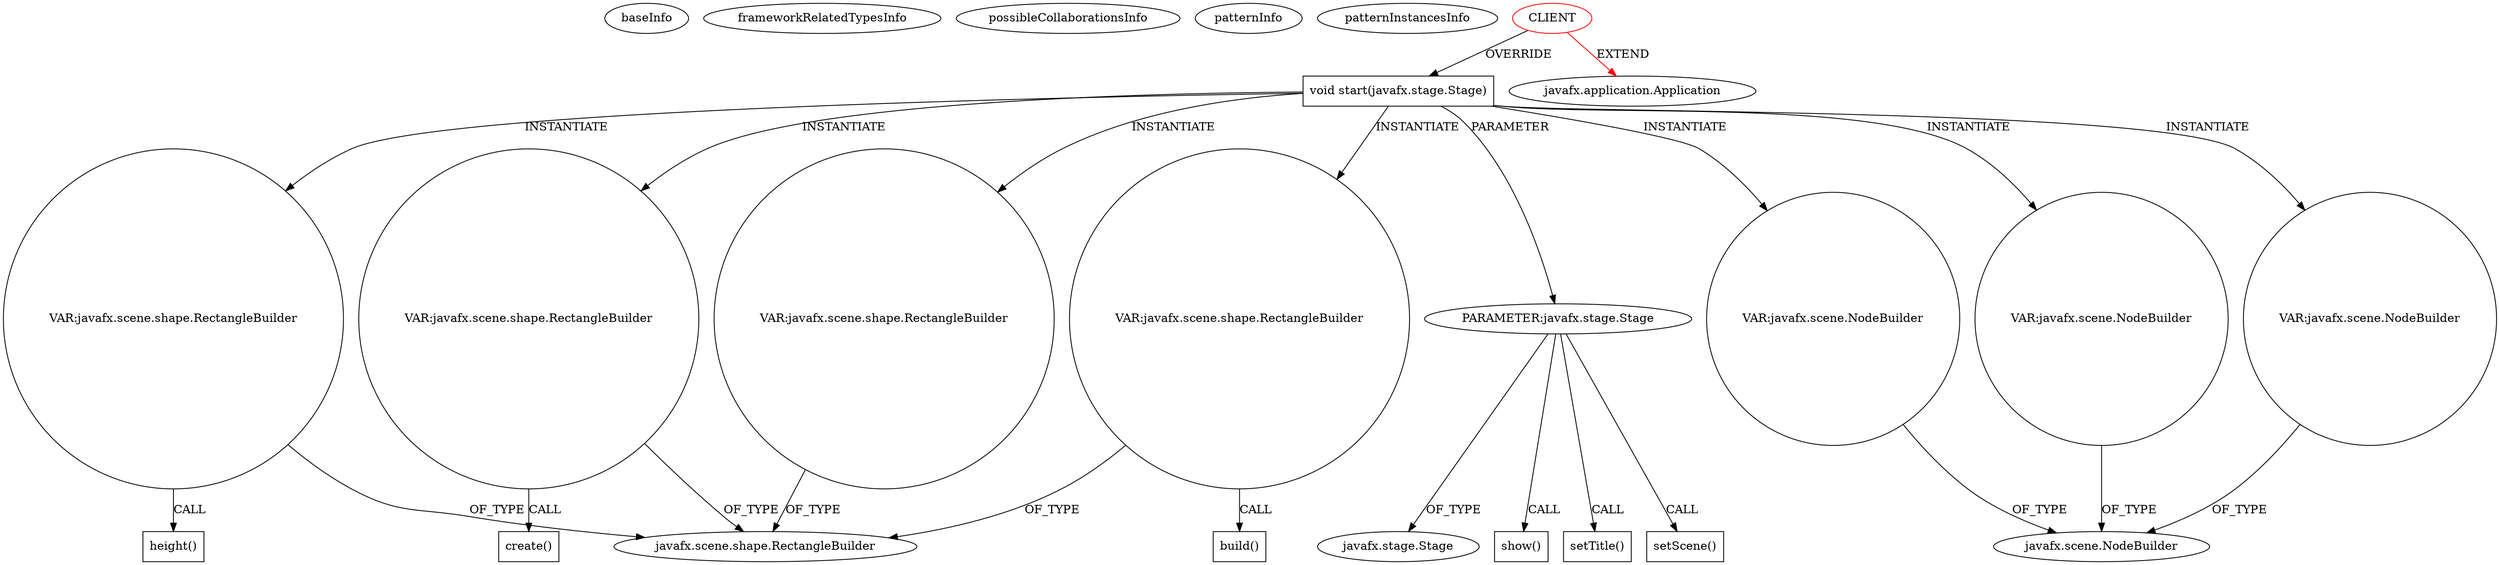 digraph {
baseInfo[graphId=4580,category="pattern",isAnonymous=false,possibleRelation=false]
frameworkRelatedTypesInfo[0="javafx.application.Application"]
possibleCollaborationsInfo[]
patternInfo[frequency=2.0,patternRootClient=0]
patternInstancesInfo[0="VaibhavJain-JavaFx-2.0-Ludo~/VaibhavJain-JavaFx-2.0-Ludo/JavaFx-2.0-Ludo-master/src/org/vaib/LudoMain.java~LudoMain~1569",1="soonzsoonz-QuickFoot~/soonzsoonz-QuickFoot/QuickFoot-master/src/application/AudioConfigMain.java~AudioConfigMain~4245"]
29[label="javafx.scene.shape.RectangleBuilder",vertexType="FRAMEWORK_CLASS_TYPE",isFrameworkType=false]
30[label="VAR:javafx.scene.shape.RectangleBuilder",vertexType="VARIABLE_EXPRESION",isFrameworkType=false,shape=circle]
31[label="height()",vertexType="INSIDE_CALL",isFrameworkType=false,shape=box]
9[label="void start(javafx.stage.Stage)",vertexType="OVERRIDING_METHOD_DECLARATION",isFrameworkType=false,shape=box]
0[label="CLIENT",vertexType="ROOT_CLIENT_CLASS_DECLARATION",isFrameworkType=false,color=red]
10[label="PARAMETER:javafx.stage.Stage",vertexType="PARAMETER_DECLARATION",isFrameworkType=false]
110[label="VAR:javafx.scene.NodeBuilder",vertexType="VARIABLE_EXPRESION",isFrameworkType=false,shape=circle]
98[label="VAR:javafx.scene.NodeBuilder",vertexType="VARIABLE_EXPRESION",isFrameworkType=false,shape=circle]
116[label="VAR:javafx.scene.NodeBuilder",vertexType="VARIABLE_EXPRESION",isFrameworkType=false,shape=circle]
100[label="javafx.scene.NodeBuilder",vertexType="FRAMEWORK_CLASS_TYPE",isFrameworkType=false]
11[label="javafx.stage.Stage",vertexType="FRAMEWORK_CLASS_TYPE",isFrameworkType=false]
1[label="javafx.application.Application",vertexType="FRAMEWORK_CLASS_TYPE",isFrameworkType=false]
79[label="show()",vertexType="INSIDE_CALL",isFrameworkType=false,shape=box]
42[label="VAR:javafx.scene.shape.RectangleBuilder",vertexType="VARIABLE_EXPRESION",isFrameworkType=false,shape=circle]
43[label="create()",vertexType="INSIDE_CALL",isFrameworkType=false,shape=box]
36[label="VAR:javafx.scene.shape.RectangleBuilder",vertexType="VARIABLE_EXPRESION",isFrameworkType=false,shape=circle]
27[label="VAR:javafx.scene.shape.RectangleBuilder",vertexType="VARIABLE_EXPRESION",isFrameworkType=false,shape=circle]
13[label="setTitle()",vertexType="INSIDE_CALL",isFrameworkType=false,shape=box]
28[label="build()",vertexType="INSIDE_CALL",isFrameworkType=false,shape=box]
26[label="setScene()",vertexType="INSIDE_CALL",isFrameworkType=false,shape=box]
9->10[label="PARAMETER"]
110->100[label="OF_TYPE"]
0->9[label="OVERRIDE"]
10->11[label="OF_TYPE"]
0->1[label="EXTEND",color=red]
36->29[label="OF_TYPE"]
30->31[label="CALL"]
30->29[label="OF_TYPE"]
9->116[label="INSTANTIATE"]
27->28[label="CALL"]
42->29[label="OF_TYPE"]
9->30[label="INSTANTIATE"]
9->42[label="INSTANTIATE"]
10->13[label="CALL"]
9->110[label="INSTANTIATE"]
98->100[label="OF_TYPE"]
10->79[label="CALL"]
116->100[label="OF_TYPE"]
9->27[label="INSTANTIATE"]
9->98[label="INSTANTIATE"]
42->43[label="CALL"]
9->36[label="INSTANTIATE"]
10->26[label="CALL"]
27->29[label="OF_TYPE"]
}
